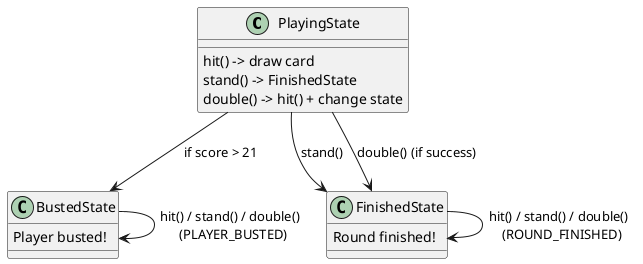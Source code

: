 @startuml player state machine

PlayingState : hit() -> draw card
PlayingState : stand() -> FinishedState
PlayingState : double() -> hit() + change state

PlayingState --> BustedState : if score > 21
PlayingState --> FinishedState : stand()
PlayingState --> FinishedState : double() (if success)

BustedState : Player busted!
BustedState --> BustedState : hit() / stand() / double() \n (PLAYER_BUSTED)

FinishedState : Round finished!
FinishedState --> FinishedState : hit() / stand() / double() \n (ROUND_FINISHED)

@enduml
